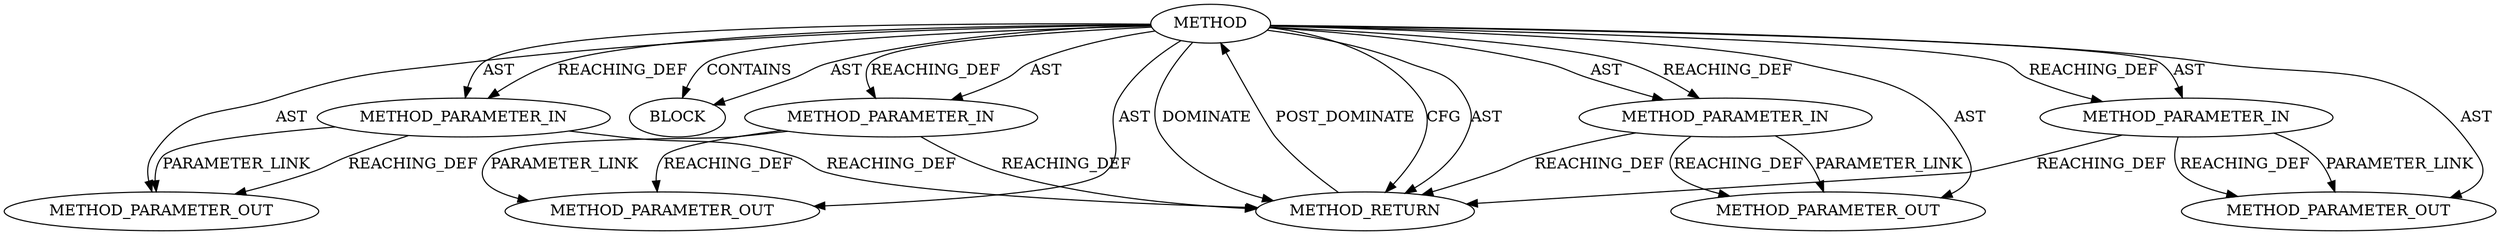 digraph {
  12716 [label=BLOCK ORDER=1 ARGUMENT_INDEX=1 CODE="<empty>" TYPE_FULL_NAME="ANY"]
  12712 [label=METHOD_PARAMETER_IN ORDER=1 CODE="p1" IS_VARIADIC=false TYPE_FULL_NAME="ANY" EVALUATION_STRATEGY="BY_VALUE" INDEX=1 NAME="p1"]
  12715 [label=METHOD_PARAMETER_IN ORDER=4 CODE="p4" IS_VARIADIC=false TYPE_FULL_NAME="ANY" EVALUATION_STRATEGY="BY_VALUE" INDEX=4 NAME="p4"]
  13513 [label=METHOD_PARAMETER_OUT ORDER=2 CODE="p2" IS_VARIADIC=false TYPE_FULL_NAME="ANY" EVALUATION_STRATEGY="BY_VALUE" INDEX=2 NAME="p2"]
  13514 [label=METHOD_PARAMETER_OUT ORDER=3 CODE="p3" IS_VARIADIC=false TYPE_FULL_NAME="ANY" EVALUATION_STRATEGY="BY_VALUE" INDEX=3 NAME="p3"]
  13512 [label=METHOD_PARAMETER_OUT ORDER=1 CODE="p1" IS_VARIADIC=false TYPE_FULL_NAME="ANY" EVALUATION_STRATEGY="BY_VALUE" INDEX=1 NAME="p1"]
  13515 [label=METHOD_PARAMETER_OUT ORDER=4 CODE="p4" IS_VARIADIC=false TYPE_FULL_NAME="ANY" EVALUATION_STRATEGY="BY_VALUE" INDEX=4 NAME="p4"]
  12713 [label=METHOD_PARAMETER_IN ORDER=2 CODE="p2" IS_VARIADIC=false TYPE_FULL_NAME="ANY" EVALUATION_STRATEGY="BY_VALUE" INDEX=2 NAME="p2"]
  12717 [label=METHOD_RETURN ORDER=2 CODE="RET" TYPE_FULL_NAME="ANY" EVALUATION_STRATEGY="BY_VALUE"]
  12714 [label=METHOD_PARAMETER_IN ORDER=3 CODE="p3" IS_VARIADIC=false TYPE_FULL_NAME="ANY" EVALUATION_STRATEGY="BY_VALUE" INDEX=3 NAME="p3"]
  12711 [label=METHOD AST_PARENT_TYPE="NAMESPACE_BLOCK" AST_PARENT_FULL_NAME="<global>" ORDER=0 CODE="<empty>" FULL_NAME="ceph_crc32c_page" IS_EXTERNAL=true FILENAME="<empty>" SIGNATURE="" NAME="ceph_crc32c_page"]
  12714 -> 13514 [label=PARAMETER_LINK ]
  12711 -> 13515 [label=AST ]
  12711 -> 12713 [label=REACHING_DEF VARIABLE=""]
  12711 -> 13512 [label=AST ]
  12711 -> 12715 [label=AST ]
  12714 -> 12717 [label=REACHING_DEF VARIABLE="p3"]
  12711 -> 12717 [label=CFG ]
  12711 -> 12716 [label=CONTAINS ]
  12715 -> 12717 [label=REACHING_DEF VARIABLE="p4"]
  12711 -> 12717 [label=DOMINATE ]
  12711 -> 12716 [label=AST ]
  12711 -> 12714 [label=REACHING_DEF VARIABLE=""]
  12711 -> 12712 [label=AST ]
  12712 -> 13512 [label=PARAMETER_LINK ]
  12711 -> 12717 [label=AST ]
  12711 -> 12715 [label=REACHING_DEF VARIABLE=""]
  12711 -> 12713 [label=AST ]
  12714 -> 13514 [label=REACHING_DEF VARIABLE="p3"]
  12711 -> 12712 [label=REACHING_DEF VARIABLE=""]
  12713 -> 12717 [label=REACHING_DEF VARIABLE="p2"]
  12717 -> 12711 [label=POST_DOMINATE ]
  12713 -> 13513 [label=REACHING_DEF VARIABLE="p2"]
  12711 -> 13513 [label=AST ]
  12713 -> 13513 [label=PARAMETER_LINK ]
  12711 -> 13514 [label=AST ]
  12712 -> 13512 [label=REACHING_DEF VARIABLE="p1"]
  12712 -> 12717 [label=REACHING_DEF VARIABLE="p1"]
  12711 -> 12714 [label=AST ]
  12715 -> 13515 [label=PARAMETER_LINK ]
  12715 -> 13515 [label=REACHING_DEF VARIABLE="p4"]
}
